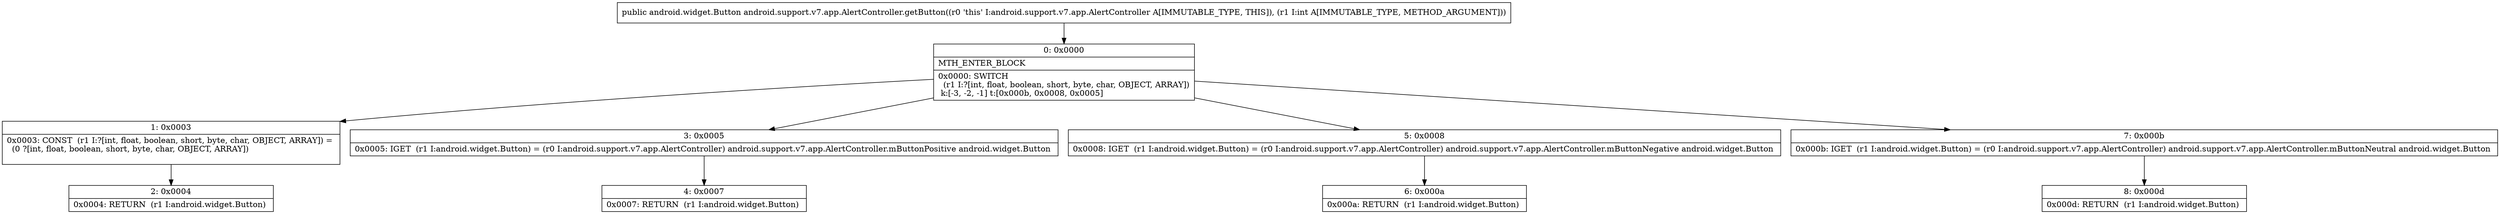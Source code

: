 digraph "CFG forandroid.support.v7.app.AlertController.getButton(I)Landroid\/widget\/Button;" {
Node_0 [shape=record,label="{0\:\ 0x0000|MTH_ENTER_BLOCK\l|0x0000: SWITCH  \l  (r1 I:?[int, float, boolean, short, byte, char, OBJECT, ARRAY])\l k:[\-3, \-2, \-1] t:[0x000b, 0x0008, 0x0005] \l}"];
Node_1 [shape=record,label="{1\:\ 0x0003|0x0003: CONST  (r1 I:?[int, float, boolean, short, byte, char, OBJECT, ARRAY]) = \l  (0 ?[int, float, boolean, short, byte, char, OBJECT, ARRAY])\l \l}"];
Node_2 [shape=record,label="{2\:\ 0x0004|0x0004: RETURN  (r1 I:android.widget.Button) \l}"];
Node_3 [shape=record,label="{3\:\ 0x0005|0x0005: IGET  (r1 I:android.widget.Button) = (r0 I:android.support.v7.app.AlertController) android.support.v7.app.AlertController.mButtonPositive android.widget.Button \l}"];
Node_4 [shape=record,label="{4\:\ 0x0007|0x0007: RETURN  (r1 I:android.widget.Button) \l}"];
Node_5 [shape=record,label="{5\:\ 0x0008|0x0008: IGET  (r1 I:android.widget.Button) = (r0 I:android.support.v7.app.AlertController) android.support.v7.app.AlertController.mButtonNegative android.widget.Button \l}"];
Node_6 [shape=record,label="{6\:\ 0x000a|0x000a: RETURN  (r1 I:android.widget.Button) \l}"];
Node_7 [shape=record,label="{7\:\ 0x000b|0x000b: IGET  (r1 I:android.widget.Button) = (r0 I:android.support.v7.app.AlertController) android.support.v7.app.AlertController.mButtonNeutral android.widget.Button \l}"];
Node_8 [shape=record,label="{8\:\ 0x000d|0x000d: RETURN  (r1 I:android.widget.Button) \l}"];
MethodNode[shape=record,label="{public android.widget.Button android.support.v7.app.AlertController.getButton((r0 'this' I:android.support.v7.app.AlertController A[IMMUTABLE_TYPE, THIS]), (r1 I:int A[IMMUTABLE_TYPE, METHOD_ARGUMENT])) }"];
MethodNode -> Node_0;
Node_0 -> Node_1;
Node_0 -> Node_3;
Node_0 -> Node_5;
Node_0 -> Node_7;
Node_1 -> Node_2;
Node_3 -> Node_4;
Node_5 -> Node_6;
Node_7 -> Node_8;
}

